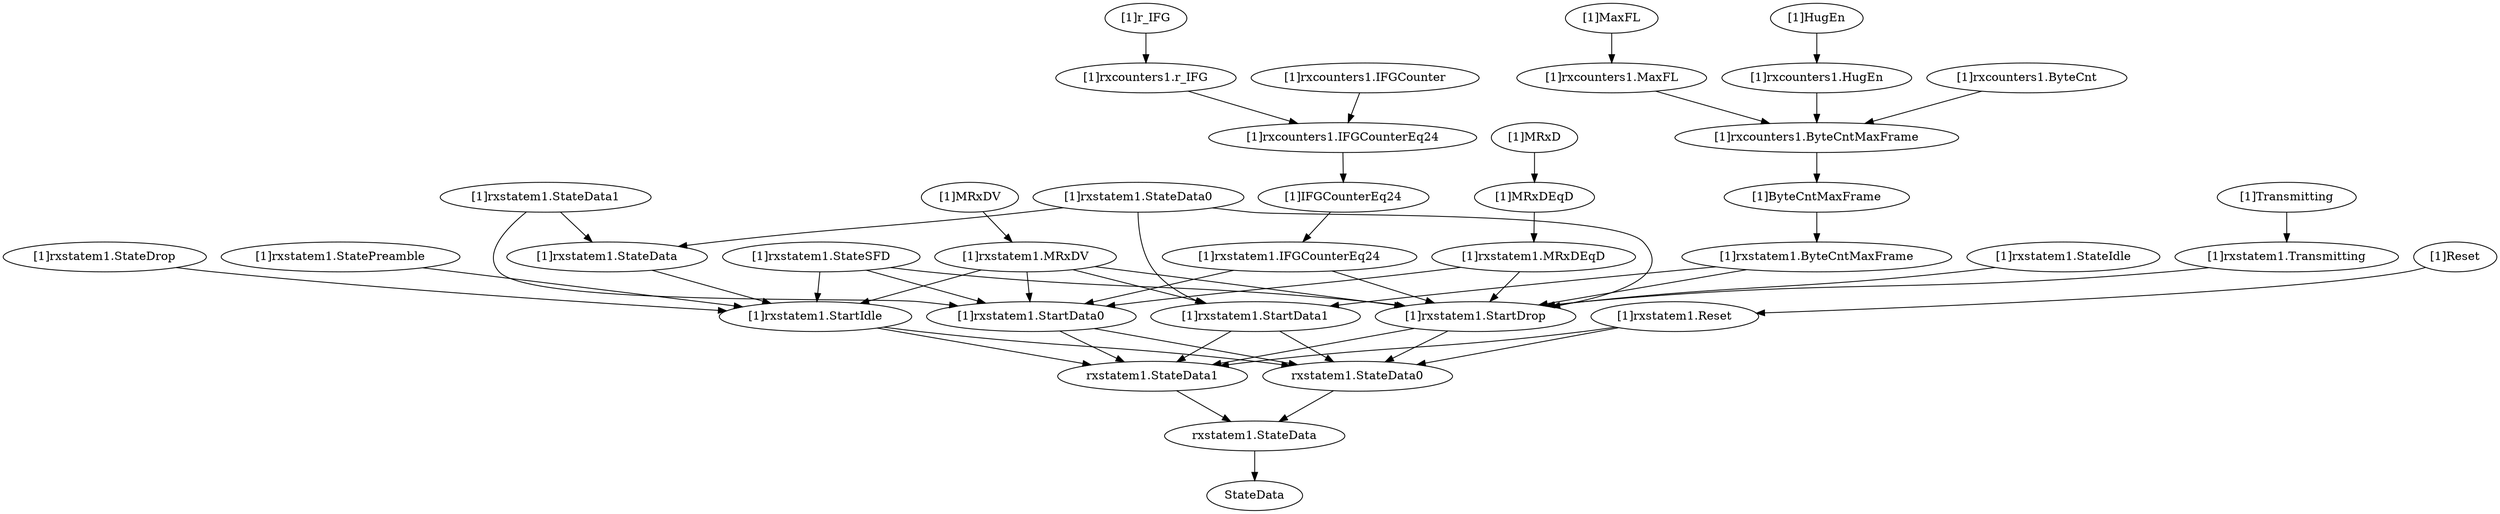 strict digraph "" {
	"[1]rxstatem1.StateDrop"	 [complexity=12,
		importance=0.0494214685968,
		rank=0.0041184557164];
	"[1]rxstatem1.StartIdle"	 [complexity=6,
		importance=0.0449325236884,
		rank=0.00748875394807];
	"[1]rxstatem1.StateDrop" -> "[1]rxstatem1.StartIdle";
	"[1]r_IFG"	 [complexity=15,
		importance=0.0724928643719,
		rank=0.00483285762479];
	"[1]rxcounters1.r_IFG"	 [complexity=15,
		importance=0.0694804681548,
		rank=0.00463203121032];
	"[1]r_IFG" -> "[1]rxcounters1.r_IFG";
	"rxstatem1.StateData0"	 [complexity=3,
		importance=0.0184256188987,
		rank=0.00614187296625];
	"[1]rxstatem1.StartIdle" -> "rxstatem1.StateData0";
	"rxstatem1.StateData1"	 [complexity=3,
		importance=0.0183666984938,
		rank=0.00612223283125];
	"[1]rxstatem1.StartIdle" -> "rxstatem1.StateData1";
	"[1]rxstatem1.StateData"	 [complexity=12,
		importance=0.0511265705353,
		rank=0.00426054754461];
	"[1]rxstatem1.StateData" -> "[1]rxstatem1.StartIdle";
	"[1]rxcounters1.IFGCounterEq24"	 [complexity=12,
		importance=0.0649618494325,
		rank=0.00541348745271];
	"[1]IFGCounterEq24"	 [complexity=12,
		importance=0.056182092573,
		rank=0.00468184104775];
	"[1]rxcounters1.IFGCounterEq24" -> "[1]IFGCounterEq24";
	"[1]rxstatem1.MRxDV"	 [complexity=12,
		importance=0.0486723177626,
		rank=0.00405602648022];
	"[1]rxstatem1.MRxDV" -> "[1]rxstatem1.StartIdle";
	"[1]rxstatem1.StartData1"	 [complexity=4,
		importance=0.023895313506,
		rank=0.00597382837649];
	"[1]rxstatem1.MRxDV" -> "[1]rxstatem1.StartData1";
	"[1]rxstatem1.StartData0"	 [complexity=6,
		importance=0.0453586770445,
		rank=0.00755977950742];
	"[1]rxstatem1.MRxDV" -> "[1]rxstatem1.StartData0";
	"[1]rxstatem1.StartDrop"	 [complexity=6,
		importance=0.0472252709052,
		rank=0.00787087848421];
	"[1]rxstatem1.MRxDV" -> "[1]rxstatem1.StartDrop";
	"[1]rxcounters1.MaxFL"	 [complexity=12,
		importance=0.0452190796678,
		rank=0.00376825663898];
	"[1]rxcounters1.ByteCntMaxFrame"	 [complexity=8,
		importance=0.0407004609454,
		rank=0.00508755761818];
	"[1]rxcounters1.MaxFL" -> "[1]rxcounters1.ByteCntMaxFrame";
	"[1]rxstatem1.Transmitting"	 [complexity=15,
		importance=0.050990778375,
		rank=0.003399385225];
	"[1]rxstatem1.Transmitting" -> "[1]rxstatem1.StartDrop";
	"[1]ByteCntMaxFrame"	 [complexity=8,
		importance=0.0327430803859,
		rank=0.00409288504823];
	"[1]rxcounters1.ByteCntMaxFrame" -> "[1]ByteCntMaxFrame";
	StateData	 [complexity=0,
		importance=0.00456056837728,
		rank=0.0];
	"[1]rxstatem1.IFGCounterEq24"	 [complexity=12,
		importance=0.050974712152,
		rank=0.00424789267933];
	"[1]IFGCounterEq24" -> "[1]rxstatem1.IFGCounterEq24";
	"[1]rxstatem1.StartData1" -> "rxstatem1.StateData0";
	"[1]rxstatem1.StartData1" -> "rxstatem1.StateData1";
	"[1]rxstatem1.StartData0" -> "rxstatem1.StateData0";
	"[1]rxstatem1.StartData0" -> "rxstatem1.StateData1";
	"[1]MRxD"	 [complexity=14,
		importance=0.0554179465196,
		rank=0.0039584247514];
	"[1]MRxDEqD"	 [complexity=12,
		importance=0.0524055503025,
		rank=0.00436712919188];
	"[1]MRxD" -> "[1]MRxDEqD";
	"[1]rxstatem1.IFGCounterEq24" -> "[1]rxstatem1.StartData0";
	"[1]rxstatem1.IFGCounterEq24" -> "[1]rxstatem1.StartDrop";
	"[1]rxstatem1.StateSFD"	 [complexity=12,
		importance=0.0539582800684,
		rank=0.00449652333903];
	"[1]rxstatem1.StateSFD" -> "[1]rxstatem1.StartIdle";
	"[1]rxstatem1.StateSFD" -> "[1]rxstatem1.StartData0";
	"[1]rxstatem1.StateSFD" -> "[1]rxstatem1.StartDrop";
	"[1]rxstatem1.Reset"	 [complexity=4,
		importance=0.0581521291327,
		rank=0.0145380322832];
	"[1]rxstatem1.Reset" -> "rxstatem1.StateData0";
	"[1]rxstatem1.Reset" -> "rxstatem1.StateData1";
	"[1]MaxFL"	 [complexity=12,
		importance=0.0482314758849,
		rank=0.00401928965707];
	"[1]MaxFL" -> "[1]rxcounters1.MaxFL";
	"[1]rxstatem1.StateData0"	 [complexity=8,
		importance=0.0315663171805,
		rank=0.00394578964756];
	"[1]rxstatem1.StateData0" -> "[1]rxstatem1.StateData";
	"[1]rxstatem1.StateData0" -> "[1]rxstatem1.StartData1";
	"[1]rxstatem1.StateData0" -> "[1]rxstatem1.StartDrop";
	"[1]rxstatem1.StateData1"	 [complexity=12,
		importance=0.052970760314,
		rank=0.00441423002617];
	"[1]rxstatem1.StateData1" -> "[1]rxstatem1.StateData";
	"[1]rxstatem1.StateData1" -> "[1]rxstatem1.StartData0";
	"[1]rxcounters1.r_IFG" -> "[1]rxcounters1.IFGCounterEq24";
	"[1]rxstatem1.StateIdle"	 [complexity=15,
		importance=0.054441281279,
		rank=0.00362941875193];
	"[1]rxstatem1.StateIdle" -> "[1]rxstatem1.StartDrop";
	"[1]Transmitting"	 [complexity=15,
		importance=0.054003174592,
		rank=0.00360021163947];
	"[1]Transmitting" -> "[1]rxstatem1.Transmitting";
	"[1]MRxDV"	 [complexity=12,
		importance=0.0516847139797,
		rank=0.00430705949831];
	"[1]MRxDV" -> "[1]rxstatem1.MRxDV";
	"rxstatem1.StateData"	 [complexity=0,
		importance=0.0107546152242,
		rank=0.0];
	"rxstatem1.StateData0" -> "rxstatem1.StateData";
	"rxstatem1.StateData1" -> "rxstatem1.StateData";
	"[1]rxstatem1.StatePreamble"	 [complexity=12,
		importance=0.05192373661,
		rank=0.00432697805083];
	"[1]rxstatem1.StatePreamble" -> "[1]rxstatem1.StartIdle";
	"[1]HugEn"	 [complexity=12,
		importance=0.0482314758849,
		rank=0.00401928965707];
	"[1]rxcounters1.HugEn"	 [complexity=12,
		importance=0.0452190796678,
		rank=0.00376825663898];
	"[1]HugEn" -> "[1]rxcounters1.HugEn";
	"[1]rxstatem1.MRxDEqD"	 [complexity=12,
		importance=0.0491779794418,
		rank=0.00409816495349];
	"[1]rxstatem1.MRxDEqD" -> "[1]rxstatem1.StartData0";
	"[1]rxstatem1.MRxDEqD" -> "[1]rxstatem1.StartDrop";
	"[1]rxcounters1.IFGCounter"	 [complexity=15,
		importance=0.0789947839786,
		rank=0.00526631893191];
	"[1]rxcounters1.IFGCounter" -> "[1]rxcounters1.IFGCounterEq24";
	"[1]rxcounters1.ByteCnt"	 [complexity=12,
		importance=0.0534887703189,
		rank=0.00445739752657];
	"[1]rxcounters1.ByteCnt" -> "[1]rxcounters1.ByteCntMaxFrame";
	"[1]Reset"	 [complexity=4,
		importance=0.0611645253497,
		rank=0.0152911313374];
	"[1]Reset" -> "[1]rxstatem1.Reset";
	"[1]rxstatem1.ByteCntMaxFrame"	 [complexity=8,
		importance=0.0277413317456,
		rank=0.0034676664682];
	"[1]rxstatem1.ByteCntMaxFrame" -> "[1]rxstatem1.StartData1";
	"[1]rxstatem1.ByteCntMaxFrame" -> "[1]rxstatem1.StartDrop";
	"rxstatem1.StateData" -> StateData;
	"[1]rxcounters1.HugEn" -> "[1]rxcounters1.ByteCntMaxFrame";
	"[1]ByteCntMaxFrame" -> "[1]rxstatem1.ByteCntMaxFrame";
	"[1]MRxDEqD" -> "[1]rxstatem1.MRxDEqD";
	"[1]rxstatem1.StartDrop" -> "rxstatem1.StateData0";
	"[1]rxstatem1.StartDrop" -> "rxstatem1.StateData1";
}
